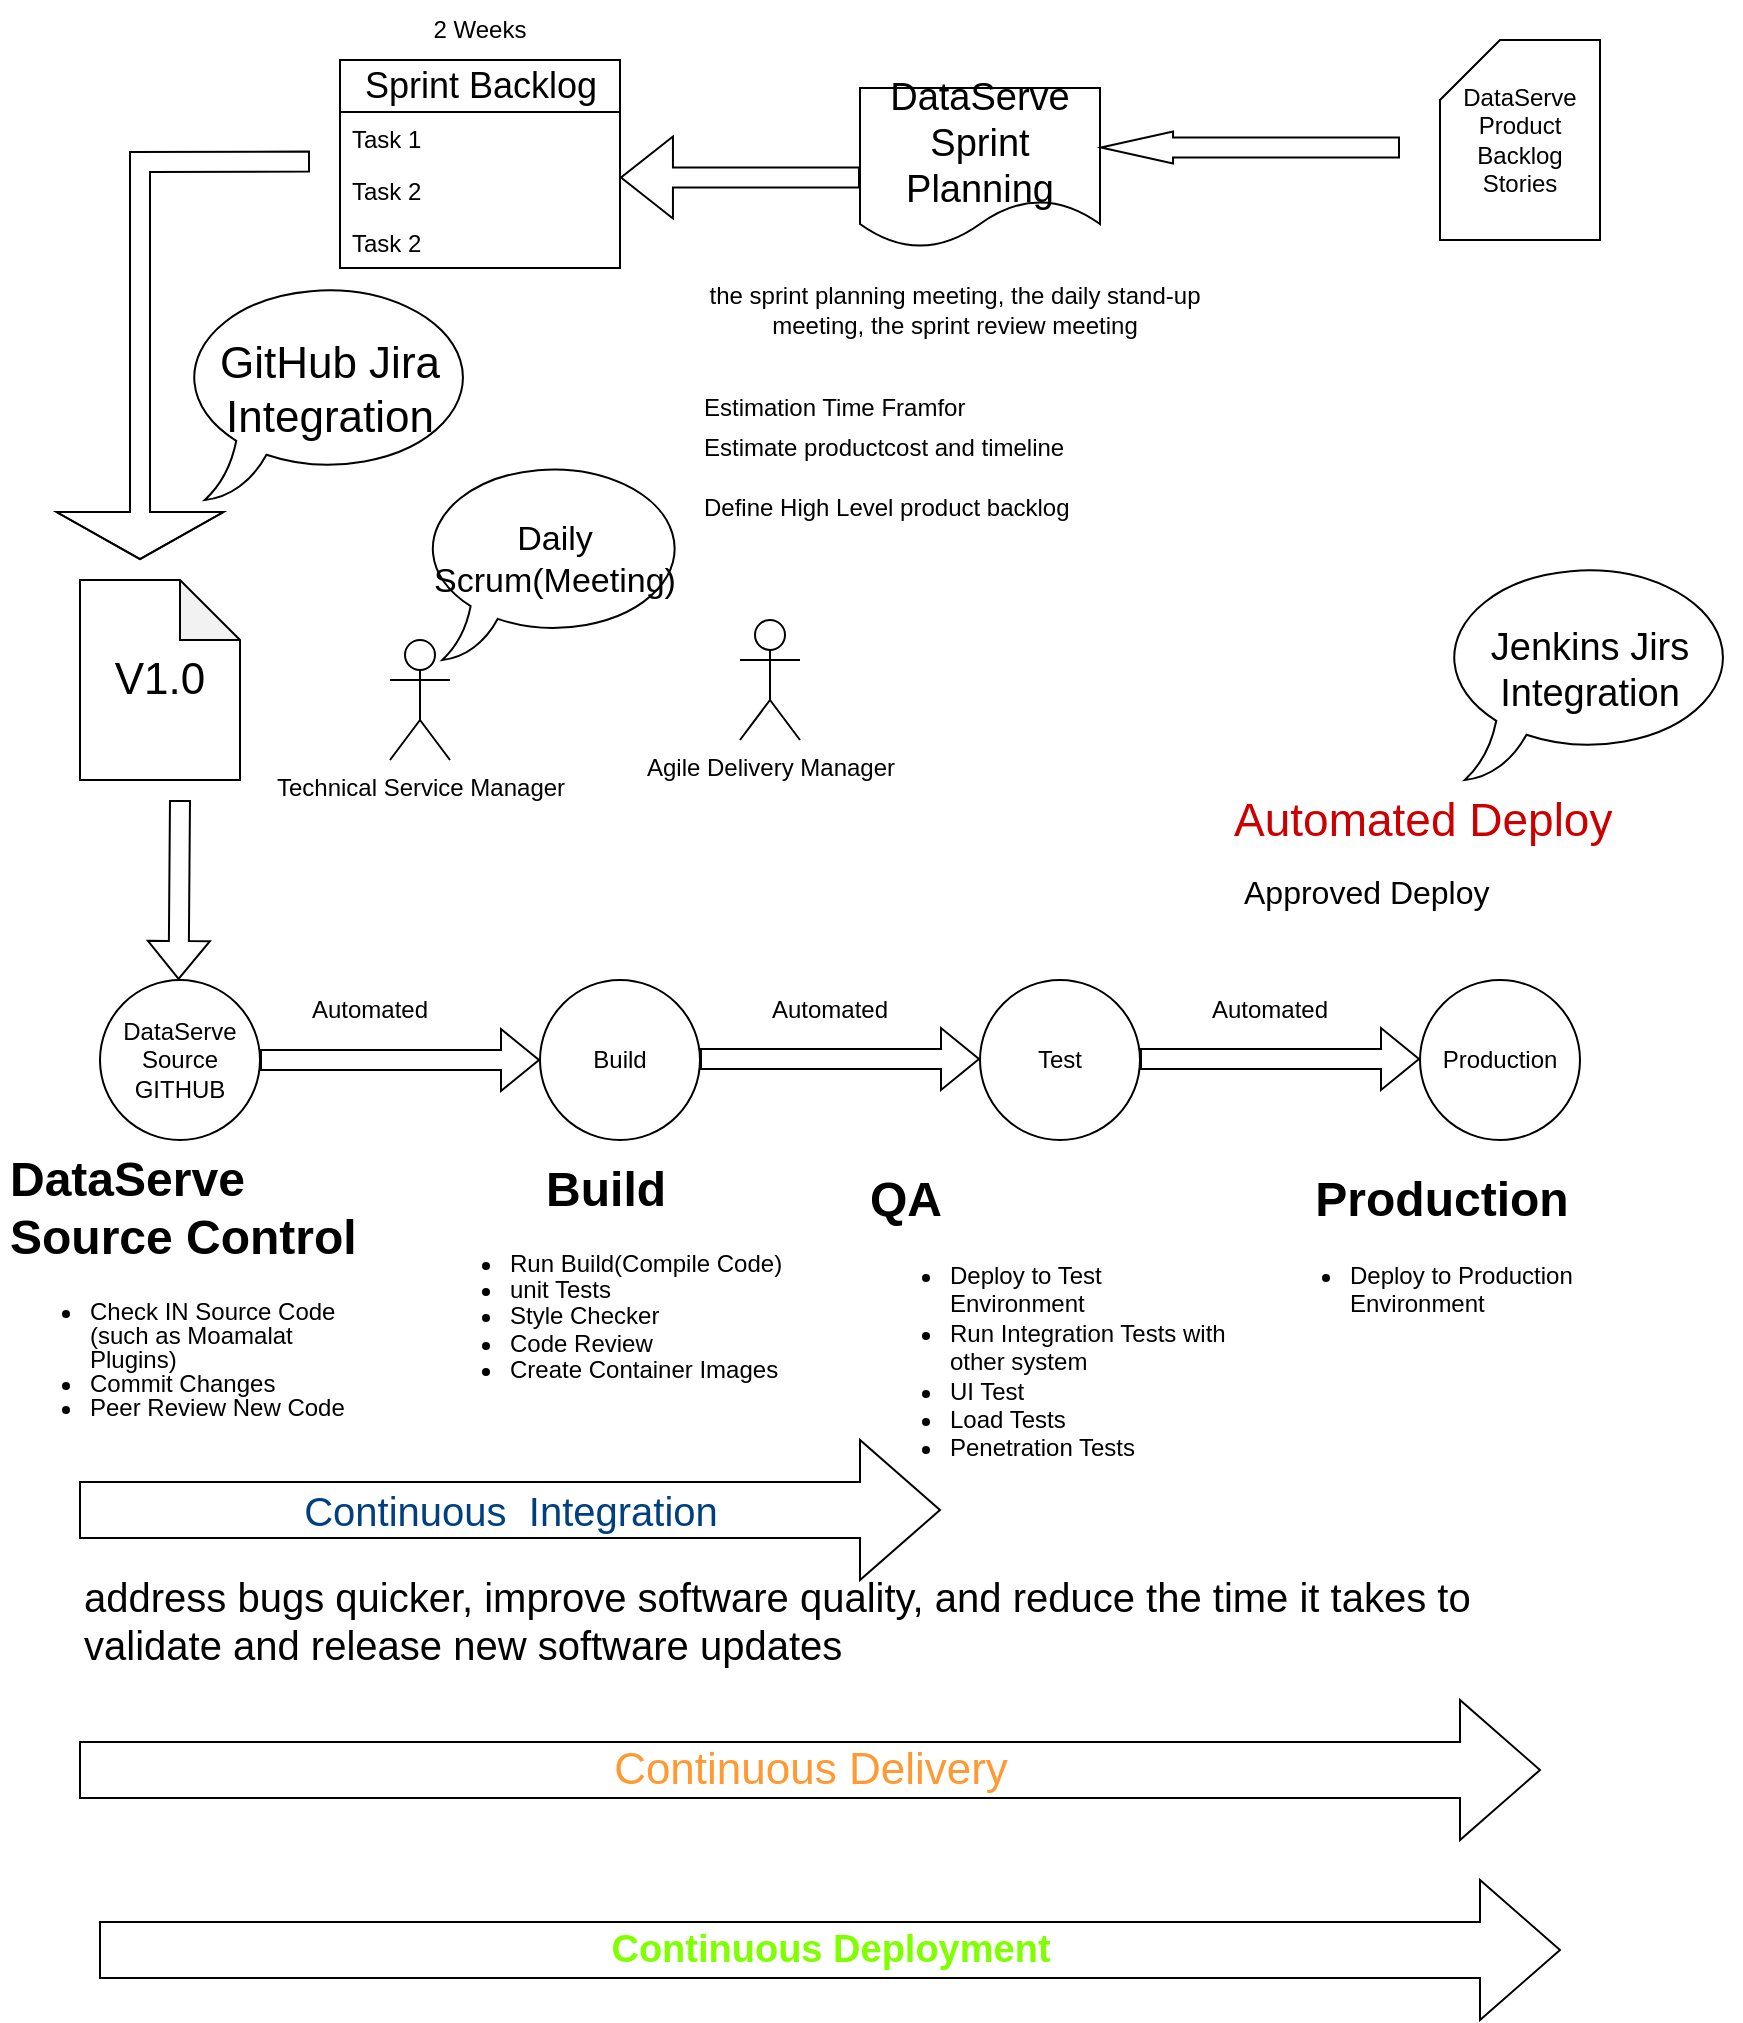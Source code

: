 <mxfile version="21.3.8" type="github">
  <diagram name="Page-1" id="4942dSgOLlQn5LEMoV-9">
    <mxGraphModel dx="2051" dy="1134" grid="1" gridSize="10" guides="1" tooltips="1" connect="1" arrows="1" fold="1" page="1" pageScale="1" pageWidth="850" pageHeight="1100" math="0" shadow="0">
      <root>
        <mxCell id="0" />
        <mxCell id="1" parent="0" />
        <mxCell id="iqrrrpipv7ULR5whAsaG-1" value="&lt;div&gt;DataServe&lt;/div&gt;&lt;div&gt;Source GITHUB&lt;/div&gt;" style="ellipse;whiteSpace=wrap;html=1;aspect=fixed;" vertex="1" parent="1">
          <mxGeometry x="60" y="550" width="80" height="80" as="geometry" />
        </mxCell>
        <mxCell id="iqrrrpipv7ULR5whAsaG-2" value="" style="shape=flexArrow;endArrow=classic;html=1;rounded=0;" edge="1" parent="1">
          <mxGeometry width="50" height="50" relative="1" as="geometry">
            <mxPoint x="140" y="590" as="sourcePoint" />
            <mxPoint x="280" y="590" as="targetPoint" />
          </mxGeometry>
        </mxCell>
        <mxCell id="iqrrrpipv7ULR5whAsaG-3" value="Build " style="ellipse;whiteSpace=wrap;html=1;aspect=fixed;" vertex="1" parent="1">
          <mxGeometry x="280" y="550" width="80" height="80" as="geometry" />
        </mxCell>
        <mxCell id="iqrrrpipv7ULR5whAsaG-4" value="" style="shape=flexArrow;endArrow=classic;html=1;rounded=0;" edge="1" parent="1">
          <mxGeometry width="50" height="50" relative="1" as="geometry">
            <mxPoint x="360" y="589.5" as="sourcePoint" />
            <mxPoint x="500" y="589.5" as="targetPoint" />
          </mxGeometry>
        </mxCell>
        <mxCell id="iqrrrpipv7ULR5whAsaG-6" value="&lt;h1&gt;DataServe Source Control&lt;br&gt;&lt;/h1&gt;&lt;ul style=&quot;line-height: 100%;&quot;&gt;&lt;li&gt;Check IN Source Code (such as Moamalat Plugins) &lt;/li&gt;&lt;li&gt;Commit Changes&lt;/li&gt;&lt;li&gt;Peer Review New Code&lt;/li&gt;&lt;/ul&gt;" style="text;html=1;strokeColor=none;fillColor=none;spacing=5;spacingTop=-20;whiteSpace=wrap;overflow=hidden;rounded=0;" vertex="1" parent="1">
          <mxGeometry x="10" y="630" width="190" height="170" as="geometry" />
        </mxCell>
        <mxCell id="iqrrrpipv7ULR5whAsaG-7" value="Automated" style="text;html=1;strokeColor=none;fillColor=none;align=center;verticalAlign=middle;whiteSpace=wrap;rounded=0;" vertex="1" parent="1">
          <mxGeometry x="150" y="550" width="90" height="30" as="geometry" />
        </mxCell>
        <mxCell id="iqrrrpipv7ULR5whAsaG-8" value="Automated" style="text;html=1;strokeColor=none;fillColor=none;align=center;verticalAlign=middle;whiteSpace=wrap;rounded=0;" vertex="1" parent="1">
          <mxGeometry x="380" y="550" width="90" height="30" as="geometry" />
        </mxCell>
        <mxCell id="iqrrrpipv7ULR5whAsaG-9" value="&lt;h1 align=&quot;center&quot;&gt;Build&lt;br&gt;&lt;/h1&gt;&lt;ul style=&quot;line-height: 110%;&quot;&gt;&lt;li&gt;Run Build(Compile Code) &lt;/li&gt;&lt;li&gt;unit Tests&lt;/li&gt;&lt;li&gt;Style Checker&lt;/li&gt;&lt;li&gt;Code Review&lt;/li&gt;&lt;li&gt;Create Container Images&lt;/li&gt;&lt;/ul&gt;" style="text;html=1;strokeColor=none;fillColor=none;spacing=5;spacingTop=-20;whiteSpace=wrap;overflow=hidden;rounded=0;" vertex="1" parent="1">
          <mxGeometry x="220" y="635" width="190" height="130" as="geometry" />
        </mxCell>
        <mxCell id="iqrrrpipv7ULR5whAsaG-10" value="Test" style="ellipse;whiteSpace=wrap;html=1;aspect=fixed;" vertex="1" parent="1">
          <mxGeometry x="500" y="550" width="80" height="80" as="geometry" />
        </mxCell>
        <mxCell id="iqrrrpipv7ULR5whAsaG-11" value="&lt;h1&gt;QA&lt;br&gt;&lt;/h1&gt;&lt;ul&gt;&lt;li&gt;Deploy to Test Environment&lt;/li&gt;&lt;li&gt;Run Integration Tests with other system&lt;/li&gt;&lt;li&gt;UI Test&lt;/li&gt;&lt;li&gt;Load Tests &lt;/li&gt;&lt;li&gt;Penetration Tests&lt;/li&gt;&lt;/ul&gt;" style="text;html=1;strokeColor=none;fillColor=none;spacing=5;spacingTop=-20;whiteSpace=wrap;overflow=hidden;rounded=0;" vertex="1" parent="1">
          <mxGeometry x="440" y="640" width="190" height="210" as="geometry" />
        </mxCell>
        <mxCell id="iqrrrpipv7ULR5whAsaG-12" value="Production" style="ellipse;whiteSpace=wrap;html=1;aspect=fixed;" vertex="1" parent="1">
          <mxGeometry x="720" y="550" width="80" height="80" as="geometry" />
        </mxCell>
        <mxCell id="iqrrrpipv7ULR5whAsaG-13" value="" style="shape=flexArrow;endArrow=classic;html=1;rounded=0;" edge="1" parent="1">
          <mxGeometry width="50" height="50" relative="1" as="geometry">
            <mxPoint x="580" y="589.5" as="sourcePoint" />
            <mxPoint x="720" y="589.5" as="targetPoint" />
          </mxGeometry>
        </mxCell>
        <mxCell id="iqrrrpipv7ULR5whAsaG-14" value="&lt;h1 align=&quot;center&quot;&gt;Production &lt;br&gt;&lt;/h1&gt;&lt;ul&gt;&lt;li&gt;Deploy to Production Environment&lt;/li&gt;&lt;/ul&gt;" style="text;html=1;strokeColor=none;fillColor=none;spacing=5;spacingTop=-20;whiteSpace=wrap;overflow=hidden;rounded=0;" vertex="1" parent="1">
          <mxGeometry x="640" y="640" width="180" height="120" as="geometry" />
        </mxCell>
        <mxCell id="iqrrrpipv7ULR5whAsaG-15" value="&lt;font style=&quot;font-size: 22px;&quot;&gt;V1.0&lt;/font&gt;" style="shape=note;whiteSpace=wrap;html=1;backgroundOutline=1;darkOpacity=0.05;" vertex="1" parent="1">
          <mxGeometry x="50" y="350" width="80" height="100" as="geometry" />
        </mxCell>
        <mxCell id="iqrrrpipv7ULR5whAsaG-17" value="" style="shape=flexArrow;endArrow=classic;html=1;rounded=0;" edge="1" parent="1">
          <mxGeometry width="50" height="50" relative="1" as="geometry">
            <mxPoint x="100" y="460" as="sourcePoint" />
            <mxPoint x="99.29" y="550" as="targetPoint" />
          </mxGeometry>
        </mxCell>
        <mxCell id="iqrrrpipv7ULR5whAsaG-20" value="&lt;font style=&quot;font-size: 16px;&quot;&gt;Approved Deploy&lt;/font&gt;" style="text;whiteSpace=wrap;html=1;" vertex="1" parent="1">
          <mxGeometry x="630" y="490" width="190" height="40" as="geometry" />
        </mxCell>
        <mxCell id="iqrrrpipv7ULR5whAsaG-21" value="&lt;font style=&quot;font-size: 23px;&quot;&gt;&lt;font style=&quot;font-size: 23px;&quot; color=&quot;#cc0000&quot;&gt;Automated Deploy&lt;/font&gt;&lt;/font&gt;" style="text;whiteSpace=wrap;html=1;" vertex="1" parent="1">
          <mxGeometry x="625" y="450" width="200" height="40" as="geometry" />
        </mxCell>
        <mxCell id="iqrrrpipv7ULR5whAsaG-24" value="&lt;font style=&quot;font-size: 22px;&quot; color=&quot;#ff9933&quot;&gt;Continuous Delivery&lt;/font&gt;" style="html=1;shadow=0;dashed=0;align=center;verticalAlign=middle;shape=mxgraph.arrows2.arrow;dy=0.6;dx=40;notch=0;" vertex="1" parent="1">
          <mxGeometry x="50" y="910" width="730" height="70" as="geometry" />
        </mxCell>
        <mxCell id="iqrrrpipv7ULR5whAsaG-25" value="&lt;font style=&quot;font-size: 20px;&quot; color=&quot;#004080&quot;&gt;Continuous&amp;nbsp; Integration &lt;/font&gt;" style="html=1;shadow=0;dashed=0;align=center;verticalAlign=middle;shape=mxgraph.arrows2.arrow;dy=0.6;dx=40;notch=0;" vertex="1" parent="1">
          <mxGeometry x="50" y="780" width="430" height="70" as="geometry" />
        </mxCell>
        <mxCell id="iqrrrpipv7ULR5whAsaG-26" value="&lt;b&gt;&lt;font style=&quot;font-size: 19px;&quot; color=&quot;#80ff00&quot;&gt;Continuous Deployment&lt;/font&gt;&lt;/b&gt;" style="html=1;shadow=0;dashed=0;align=center;verticalAlign=middle;shape=mxgraph.arrows2.arrow;dy=0.6;dx=40;notch=0;" vertex="1" parent="1">
          <mxGeometry x="60" y="1000" width="730" height="70" as="geometry" />
        </mxCell>
        <mxCell id="iqrrrpipv7ULR5whAsaG-28" value="Automated" style="text;html=1;strokeColor=none;fillColor=none;align=center;verticalAlign=middle;whiteSpace=wrap;rounded=0;" vertex="1" parent="1">
          <mxGeometry x="600" y="550" width="90" height="30" as="geometry" />
        </mxCell>
        <mxCell id="iqrrrpipv7ULR5whAsaG-32" value="" style="shape=flexArrow;endArrow=classic;html=1;rounded=0;endWidth=30;endSize=8.325;" edge="1" parent="1">
          <mxGeometry width="50" height="50" relative="1" as="geometry">
            <mxPoint x="440" y="148.75" as="sourcePoint" />
            <mxPoint x="320" y="148.75" as="targetPoint" />
          </mxGeometry>
        </mxCell>
        <mxCell id="iqrrrpipv7ULR5whAsaG-37" value="DataServe Sprint Planning" style="shape=document;whiteSpace=wrap;html=1;boundedLbl=1;fontSize=19;" vertex="1" parent="1">
          <mxGeometry x="440" y="104" width="120" height="80" as="geometry" />
        </mxCell>
        <mxCell id="iqrrrpipv7ULR5whAsaG-39" value="&lt;font style=&quot;font-size: 18px;&quot;&gt;Sprint Backlog&lt;/font&gt;" style="swimlane;fontStyle=0;childLayout=stackLayout;horizontal=1;startSize=26;fillColor=none;horizontalStack=0;resizeParent=1;resizeParentMax=0;resizeLast=0;collapsible=1;marginBottom=0;html=1;" vertex="1" parent="1">
          <mxGeometry x="180" y="90" width="140" height="104" as="geometry" />
        </mxCell>
        <mxCell id="iqrrrpipv7ULR5whAsaG-40" value="Task 1" style="text;strokeColor=none;fillColor=none;align=left;verticalAlign=top;spacingLeft=4;spacingRight=4;overflow=hidden;rotatable=0;points=[[0,0.5],[1,0.5]];portConstraint=eastwest;whiteSpace=wrap;html=1;" vertex="1" parent="iqrrrpipv7ULR5whAsaG-39">
          <mxGeometry y="26" width="140" height="26" as="geometry" />
        </mxCell>
        <mxCell id="iqrrrpipv7ULR5whAsaG-41" value="Task 2" style="text;strokeColor=none;fillColor=none;align=left;verticalAlign=top;spacingLeft=4;spacingRight=4;overflow=hidden;rotatable=0;points=[[0,0.5],[1,0.5]];portConstraint=eastwest;whiteSpace=wrap;html=1;" vertex="1" parent="iqrrrpipv7ULR5whAsaG-39">
          <mxGeometry y="52" width="140" height="26" as="geometry" />
        </mxCell>
        <mxCell id="iqrrrpipv7ULR5whAsaG-42" value="Task 2" style="text;strokeColor=none;fillColor=none;align=left;verticalAlign=top;spacingLeft=4;spacingRight=4;overflow=hidden;rotatable=0;points=[[0,0.5],[1,0.5]];portConstraint=eastwest;whiteSpace=wrap;html=1;" vertex="1" parent="iqrrrpipv7ULR5whAsaG-39">
          <mxGeometry y="78" width="140" height="26" as="geometry" />
        </mxCell>
        <mxCell id="iqrrrpipv7ULR5whAsaG-43" value="" style="shape=flexArrow;endArrow=classic;html=1;rounded=0;endWidth=5;endSize=11.675;" edge="1" parent="1">
          <mxGeometry width="50" height="50" relative="1" as="geometry">
            <mxPoint x="710" y="133.75" as="sourcePoint" />
            <mxPoint x="560" y="133.75" as="targetPoint" />
          </mxGeometry>
        </mxCell>
        <mxCell id="iqrrrpipv7ULR5whAsaG-45" value="2 Weeks" style="text;html=1;strokeColor=none;fillColor=none;align=center;verticalAlign=middle;whiteSpace=wrap;rounded=0;" vertex="1" parent="1">
          <mxGeometry x="220" y="60" width="60" height="30" as="geometry" />
        </mxCell>
        <mxCell id="iqrrrpipv7ULR5whAsaG-47" value="&lt;font style=&quot;font-size: 19px;&quot;&gt;Jenkins Jirs Integration&lt;/font&gt;" style="whiteSpace=wrap;html=1;shape=mxgraph.basic.oval_callout" vertex="1" parent="1">
          <mxGeometry x="730" y="340" width="150" height="110" as="geometry" />
        </mxCell>
        <mxCell id="iqrrrpipv7ULR5whAsaG-53" value="" style="shape=flexArrow;endArrow=classic;html=1;rounded=0;endWidth=72.5;endSize=7.5;" edge="1" parent="1">
          <mxGeometry width="50" height="50" relative="1" as="geometry">
            <mxPoint x="165" y="140.75" as="sourcePoint" />
            <mxPoint x="80" y="340" as="targetPoint" />
            <Array as="points">
              <mxPoint x="80" y="141" />
            </Array>
          </mxGeometry>
        </mxCell>
        <mxCell id="iqrrrpipv7ULR5whAsaG-55" value="&lt;div align=&quot;center&quot;&gt;&lt;font style=&quot;font-size: 12px;&quot;&gt;DataServe Product Backlog &lt;br&gt;&lt;/font&gt;&lt;/div&gt;&lt;div align=&quot;center&quot;&gt;&lt;font style=&quot;font-size: 12px;&quot;&gt;Stories&lt;/font&gt;&lt;/div&gt;" style="shape=card;whiteSpace=wrap;html=1;" vertex="1" parent="1">
          <mxGeometry x="730" y="80" width="80" height="100" as="geometry" />
        </mxCell>
        <mxCell id="iqrrrpipv7ULR5whAsaG-57" value="address bugs quicker, improve software quality, and reduce the time it takes to validate and release new software updates" style="text;whiteSpace=wrap;html=1;fontSize=20;" vertex="1" parent="1">
          <mxGeometry x="50" y="840" width="748" height="60" as="geometry" />
        </mxCell>
        <mxCell id="iqrrrpipv7ULR5whAsaG-58" value="&lt;font style=&quot;font-size: 22px;&quot;&gt;GitHub Jira Integration&lt;/font&gt;" style="whiteSpace=wrap;html=1;shape=mxgraph.basic.oval_callout" vertex="1" parent="1">
          <mxGeometry x="100" y="200" width="150" height="110" as="geometry" />
        </mxCell>
        <mxCell id="iqrrrpipv7ULR5whAsaG-59" value="&lt;font style=&quot;font-size: 17px;&quot;&gt;Daily Scrum(Meeting)&lt;/font&gt;" style="whiteSpace=wrap;html=1;shape=mxgraph.basic.oval_callout" vertex="1" parent="1">
          <mxGeometry x="220" y="290" width="135" height="100" as="geometry" />
        </mxCell>
        <mxCell id="iqrrrpipv7ULR5whAsaG-60" value="Technical Service Manager" style="shape=umlActor;verticalLabelPosition=bottom;verticalAlign=top;html=1;outlineConnect=0;" vertex="1" parent="1">
          <mxGeometry x="205" y="380" width="30" height="60" as="geometry" />
        </mxCell>
        <mxCell id="iqrrrpipv7ULR5whAsaG-62" value="the sprint planning meeting, the daily stand-up meeting, the sprint review meeting" style="text;html=1;strokeColor=none;fillColor=none;align=center;verticalAlign=middle;whiteSpace=wrap;rounded=0;" vertex="1" parent="1">
          <mxGeometry x="345" y="200" width="285" height="30" as="geometry" />
        </mxCell>
        <mxCell id="iqrrrpipv7ULR5whAsaG-63" value="Estimation Time Framfor" style="text;whiteSpace=wrap;html=1;" vertex="1" parent="1">
          <mxGeometry x="360" y="250" width="480" height="40" as="geometry" />
        </mxCell>
        <mxCell id="iqrrrpipv7ULR5whAsaG-64" value="Estimate productcost and timeline" style="text;whiteSpace=wrap;html=1;" vertex="1" parent="1">
          <mxGeometry x="360" y="270" width="220" height="40" as="geometry" />
        </mxCell>
        <mxCell id="iqrrrpipv7ULR5whAsaG-65" value="Define High Level product backlog" style="text;whiteSpace=wrap;html=1;" vertex="1" parent="1">
          <mxGeometry x="360" y="300" width="250" height="40" as="geometry" />
        </mxCell>
        <mxCell id="iqrrrpipv7ULR5whAsaG-66" value="Agile Delivery Manager" style="shape=umlActor;verticalLabelPosition=bottom;verticalAlign=top;html=1;outlineConnect=0;" vertex="1" parent="1">
          <mxGeometry x="380" y="370" width="30" height="60" as="geometry" />
        </mxCell>
      </root>
    </mxGraphModel>
  </diagram>
</mxfile>
